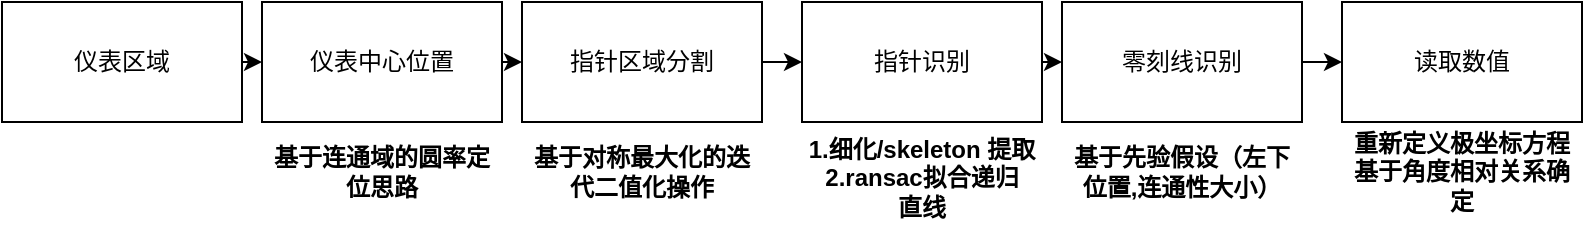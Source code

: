 <mxfile version="15.5.4" type="github">
  <diagram id="4dSIXxkFexYw1DjFxKig" name="Page-1">
    <mxGraphModel dx="981" dy="553" grid="1" gridSize="10" guides="1" tooltips="1" connect="1" arrows="1" fold="1" page="1" pageScale="1" pageWidth="827" pageHeight="1169" math="0" shadow="0">
      <root>
        <mxCell id="0" />
        <mxCell id="1" parent="0" />
        <mxCell id="CvQ9jGdUtymx2-pjMeEo-4" style="edgeStyle=orthogonalEdgeStyle;rounded=0;orthogonalLoop=1;jettySize=auto;html=1;exitX=1;exitY=0.5;exitDx=0;exitDy=0;entryX=0;entryY=0.5;entryDx=0;entryDy=0;" edge="1" parent="1" source="CvQ9jGdUtymx2-pjMeEo-1" target="CvQ9jGdUtymx2-pjMeEo-2">
          <mxGeometry relative="1" as="geometry" />
        </mxCell>
        <mxCell id="CvQ9jGdUtymx2-pjMeEo-1" value="仪表区域" style="rounded=0;whiteSpace=wrap;html=1;" vertex="1" parent="1">
          <mxGeometry x="10" y="100" width="120" height="60" as="geometry" />
        </mxCell>
        <mxCell id="CvQ9jGdUtymx2-pjMeEo-5" style="edgeStyle=orthogonalEdgeStyle;rounded=0;orthogonalLoop=1;jettySize=auto;html=1;exitX=1;exitY=0.5;exitDx=0;exitDy=0;entryX=0;entryY=0.5;entryDx=0;entryDy=0;" edge="1" parent="1" source="CvQ9jGdUtymx2-pjMeEo-2" target="CvQ9jGdUtymx2-pjMeEo-3">
          <mxGeometry relative="1" as="geometry" />
        </mxCell>
        <mxCell id="CvQ9jGdUtymx2-pjMeEo-2" value="仪表中心位置" style="rounded=0;whiteSpace=wrap;html=1;" vertex="1" parent="1">
          <mxGeometry x="140" y="100" width="120" height="60" as="geometry" />
        </mxCell>
        <mxCell id="CvQ9jGdUtymx2-pjMeEo-10" style="edgeStyle=orthogonalEdgeStyle;rounded=0;orthogonalLoop=1;jettySize=auto;html=1;exitX=1;exitY=0.5;exitDx=0;exitDy=0;entryX=0;entryY=0.5;entryDx=0;entryDy=0;" edge="1" parent="1" source="CvQ9jGdUtymx2-pjMeEo-3" target="CvQ9jGdUtymx2-pjMeEo-8">
          <mxGeometry relative="1" as="geometry" />
        </mxCell>
        <mxCell id="CvQ9jGdUtymx2-pjMeEo-3" value="指针区域分割" style="rounded=0;whiteSpace=wrap;html=1;" vertex="1" parent="1">
          <mxGeometry x="270" y="100" width="120" height="60" as="geometry" />
        </mxCell>
        <mxCell id="CvQ9jGdUtymx2-pjMeEo-6" value="&lt;b&gt;基于连通域的圆率定位思路&lt;/b&gt;" style="text;html=1;strokeColor=none;fillColor=none;align=center;verticalAlign=middle;whiteSpace=wrap;rounded=0;" vertex="1" parent="1">
          <mxGeometry x="140" y="170" width="120" height="30" as="geometry" />
        </mxCell>
        <mxCell id="CvQ9jGdUtymx2-pjMeEo-7" value="&lt;b&gt;基于对称最大化的迭代二值化操作&lt;br&gt;&lt;/b&gt;" style="text;html=1;strokeColor=none;fillColor=none;align=center;verticalAlign=middle;whiteSpace=wrap;rounded=0;" vertex="1" parent="1">
          <mxGeometry x="270" y="170" width="120" height="30" as="geometry" />
        </mxCell>
        <mxCell id="CvQ9jGdUtymx2-pjMeEo-13" style="edgeStyle=orthogonalEdgeStyle;rounded=0;orthogonalLoop=1;jettySize=auto;html=1;exitX=1;exitY=0.5;exitDx=0;exitDy=0;entryX=0;entryY=0.5;entryDx=0;entryDy=0;" edge="1" parent="1" source="CvQ9jGdUtymx2-pjMeEo-8" target="CvQ9jGdUtymx2-pjMeEo-12">
          <mxGeometry relative="1" as="geometry" />
        </mxCell>
        <mxCell id="CvQ9jGdUtymx2-pjMeEo-8" value="指针识别" style="rounded=0;whiteSpace=wrap;html=1;" vertex="1" parent="1">
          <mxGeometry x="410" y="100" width="120" height="60" as="geometry" />
        </mxCell>
        <mxCell id="CvQ9jGdUtymx2-pjMeEo-11" value="&lt;b&gt;1.细化/skeleton 提取&lt;br&gt;2.ransac拟合递归&lt;br&gt;直线&lt;br&gt;&lt;br&gt;&lt;/b&gt;" style="text;html=1;strokeColor=none;fillColor=none;align=center;verticalAlign=middle;whiteSpace=wrap;rounded=0;" vertex="1" parent="1">
          <mxGeometry x="410" y="180" width="120" height="30" as="geometry" />
        </mxCell>
        <mxCell id="CvQ9jGdUtymx2-pjMeEo-17" style="edgeStyle=orthogonalEdgeStyle;rounded=0;orthogonalLoop=1;jettySize=auto;html=1;exitX=1;exitY=0.5;exitDx=0;exitDy=0;entryX=0;entryY=0.5;entryDx=0;entryDy=0;" edge="1" parent="1" source="CvQ9jGdUtymx2-pjMeEo-12" target="CvQ9jGdUtymx2-pjMeEo-15">
          <mxGeometry relative="1" as="geometry" />
        </mxCell>
        <mxCell id="CvQ9jGdUtymx2-pjMeEo-12" value="零刻线识别" style="rounded=0;whiteSpace=wrap;html=1;" vertex="1" parent="1">
          <mxGeometry x="540" y="100" width="120" height="60" as="geometry" />
        </mxCell>
        <mxCell id="CvQ9jGdUtymx2-pjMeEo-14" value="&lt;b&gt;基于先验假设（左下位置,连通性大小）&lt;/b&gt;" style="text;html=1;strokeColor=none;fillColor=none;align=center;verticalAlign=middle;whiteSpace=wrap;rounded=0;" vertex="1" parent="1">
          <mxGeometry x="540" y="170" width="120" height="30" as="geometry" />
        </mxCell>
        <mxCell id="CvQ9jGdUtymx2-pjMeEo-15" value="读取数值" style="rounded=0;whiteSpace=wrap;html=1;" vertex="1" parent="1">
          <mxGeometry x="680" y="100" width="120" height="60" as="geometry" />
        </mxCell>
        <mxCell id="CvQ9jGdUtymx2-pjMeEo-18" value="&lt;b&gt;重新定义极坐标方程基于角度相对关系确定&lt;/b&gt;" style="text;html=1;strokeColor=none;fillColor=none;align=center;verticalAlign=middle;whiteSpace=wrap;rounded=0;" vertex="1" parent="1">
          <mxGeometry x="680" y="170" width="120" height="30" as="geometry" />
        </mxCell>
      </root>
    </mxGraphModel>
  </diagram>
</mxfile>
